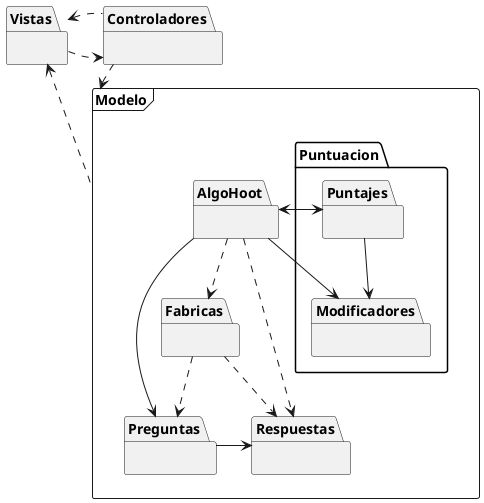 @startuml


package Modelo <<Frame>> {

}


package Modelo.Preguntas {
}
package Modelo.Fabricas {
}
package Modelo.Puntuacion {
}
package Modelo.AlgoHoot {
}

package Modelo.Respuestas {

}

package Modelo.Puntuacion.Modificadores {

}
package Modelo.Puntuacion.Puntajes {

}
package Vistas {


}

package Controladores {

}

AlgoHoot -right-> Puntajes
AlgoHoot --> Preguntas
AlgoHoot ..> Fabricas
Puntajes --> AlgoHoot
Fabricas ..> Preguntas
Puntajes --> Modificadores
AlgoHoot --> Modificadores
AlgoHoot ..> Respuestas
Preguntas -> Respuestas
Fabricas ..> Respuestas


Modelo .up.> Vistas
Controladores .down.> Modelo
Vistas .right.> Controladores
Controladores .left.> Vistas











@enduml